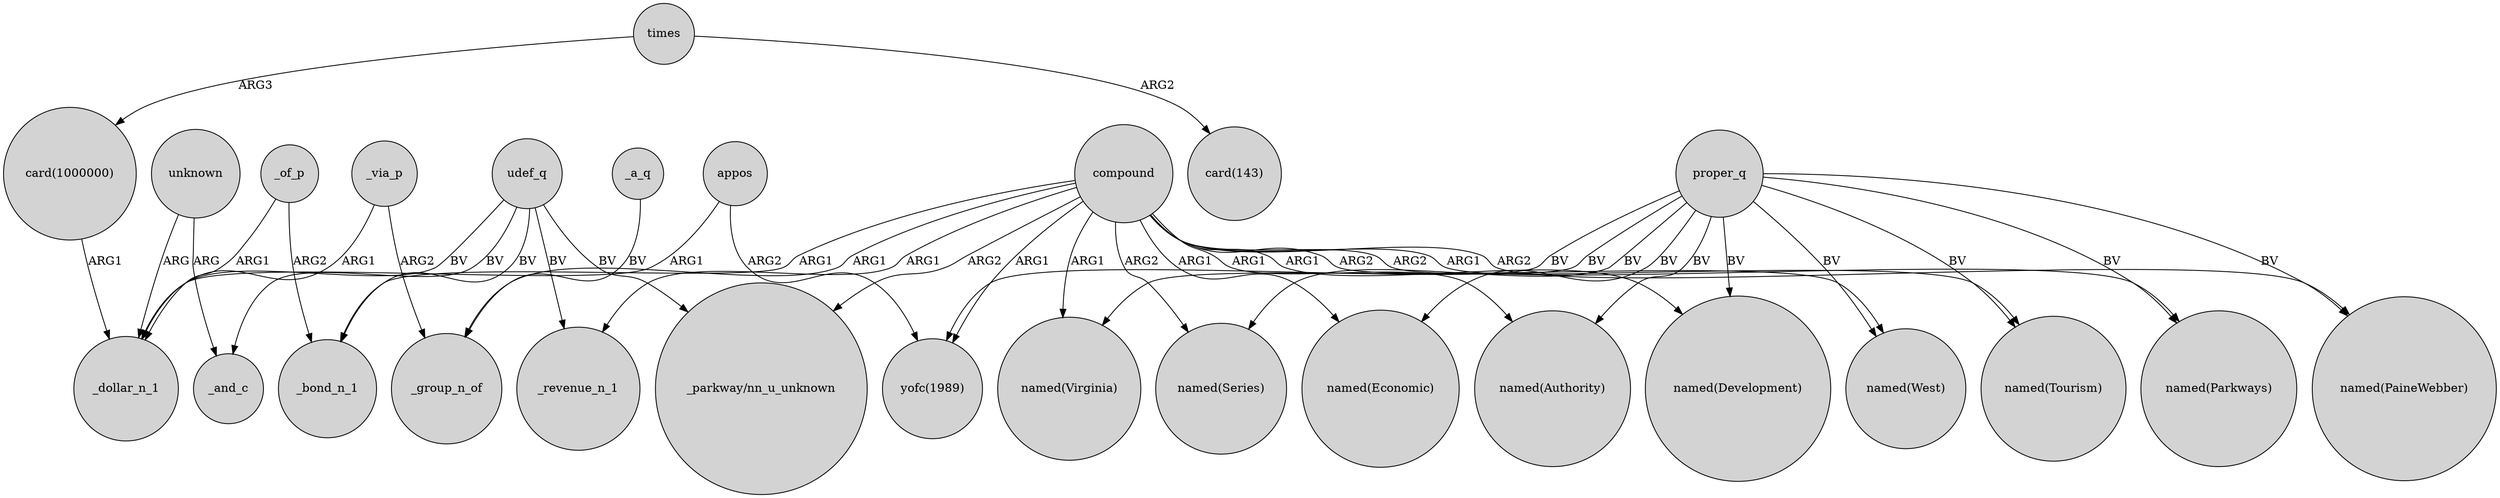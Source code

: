 digraph {
	node [shape=circle style=filled]
	udef_q -> "_parkway/nn_u_unknown" [label=BV]
	appos -> "yofc(1989)" [label=ARG2]
	"card(1000000)" -> _dollar_n_1 [label=ARG1]
	compound -> "named(West)" [label=ARG2]
	proper_q -> "named(Economic)" [label=BV]
	compound -> "named(Virginia)" [label=ARG1]
	proper_q -> "named(Development)" [label=BV]
	proper_q -> "named(Virginia)" [label=BV]
	_of_p -> _dollar_n_1 [label=ARG1]
	compound -> _bond_n_1 [label=ARG1]
	unknown -> _dollar_n_1 [label=ARG]
	proper_q -> "named(Series)" [label=BV]
	_of_p -> _bond_n_1 [label=ARG2]
	compound -> "named(Tourism)" [label=ARG2]
	proper_q -> "named(Authority)" [label=BV]
	proper_q -> "named(West)" [label=BV]
	compound -> "named(PaineWebber)" [label=ARG2]
	proper_q -> "named(Parkways)" [label=BV]
	proper_q -> "yofc(1989)" [label=BV]
	compound -> "named(Series)" [label=ARG2]
	udef_q -> _revenue_n_1 [label=BV]
	udef_q -> _bond_n_1 [label=BV]
	proper_q -> "named(Tourism)" [label=BV]
	times -> "card(143)" [label=ARG2]
	_via_p -> _group_n_of [label=ARG2]
	unknown -> _and_c [label=ARG]
	times -> "card(1000000)" [label=ARG3]
	proper_q -> "named(PaineWebber)" [label=BV]
	appos -> _dollar_n_1 [label=ARG1]
	_via_p -> _dollar_n_1 [label=ARG1]
	compound -> "named(Economic)" [label=ARG1]
	_a_q -> _group_n_of [label=BV]
	compound -> "named(Development)" [label=ARG1]
	compound -> "named(Parkways)" [label=ARG1]
	udef_q -> _and_c [label=BV]
	compound -> _revenue_n_1 [label=ARG1]
	compound -> "_parkway/nn_u_unknown" [label=ARG2]
	compound -> _group_n_of [label=ARG1]
	compound -> "yofc(1989)" [label=ARG1]
	udef_q -> _dollar_n_1 [label=BV]
	compound -> "named(Authority)" [label=ARG1]
}
